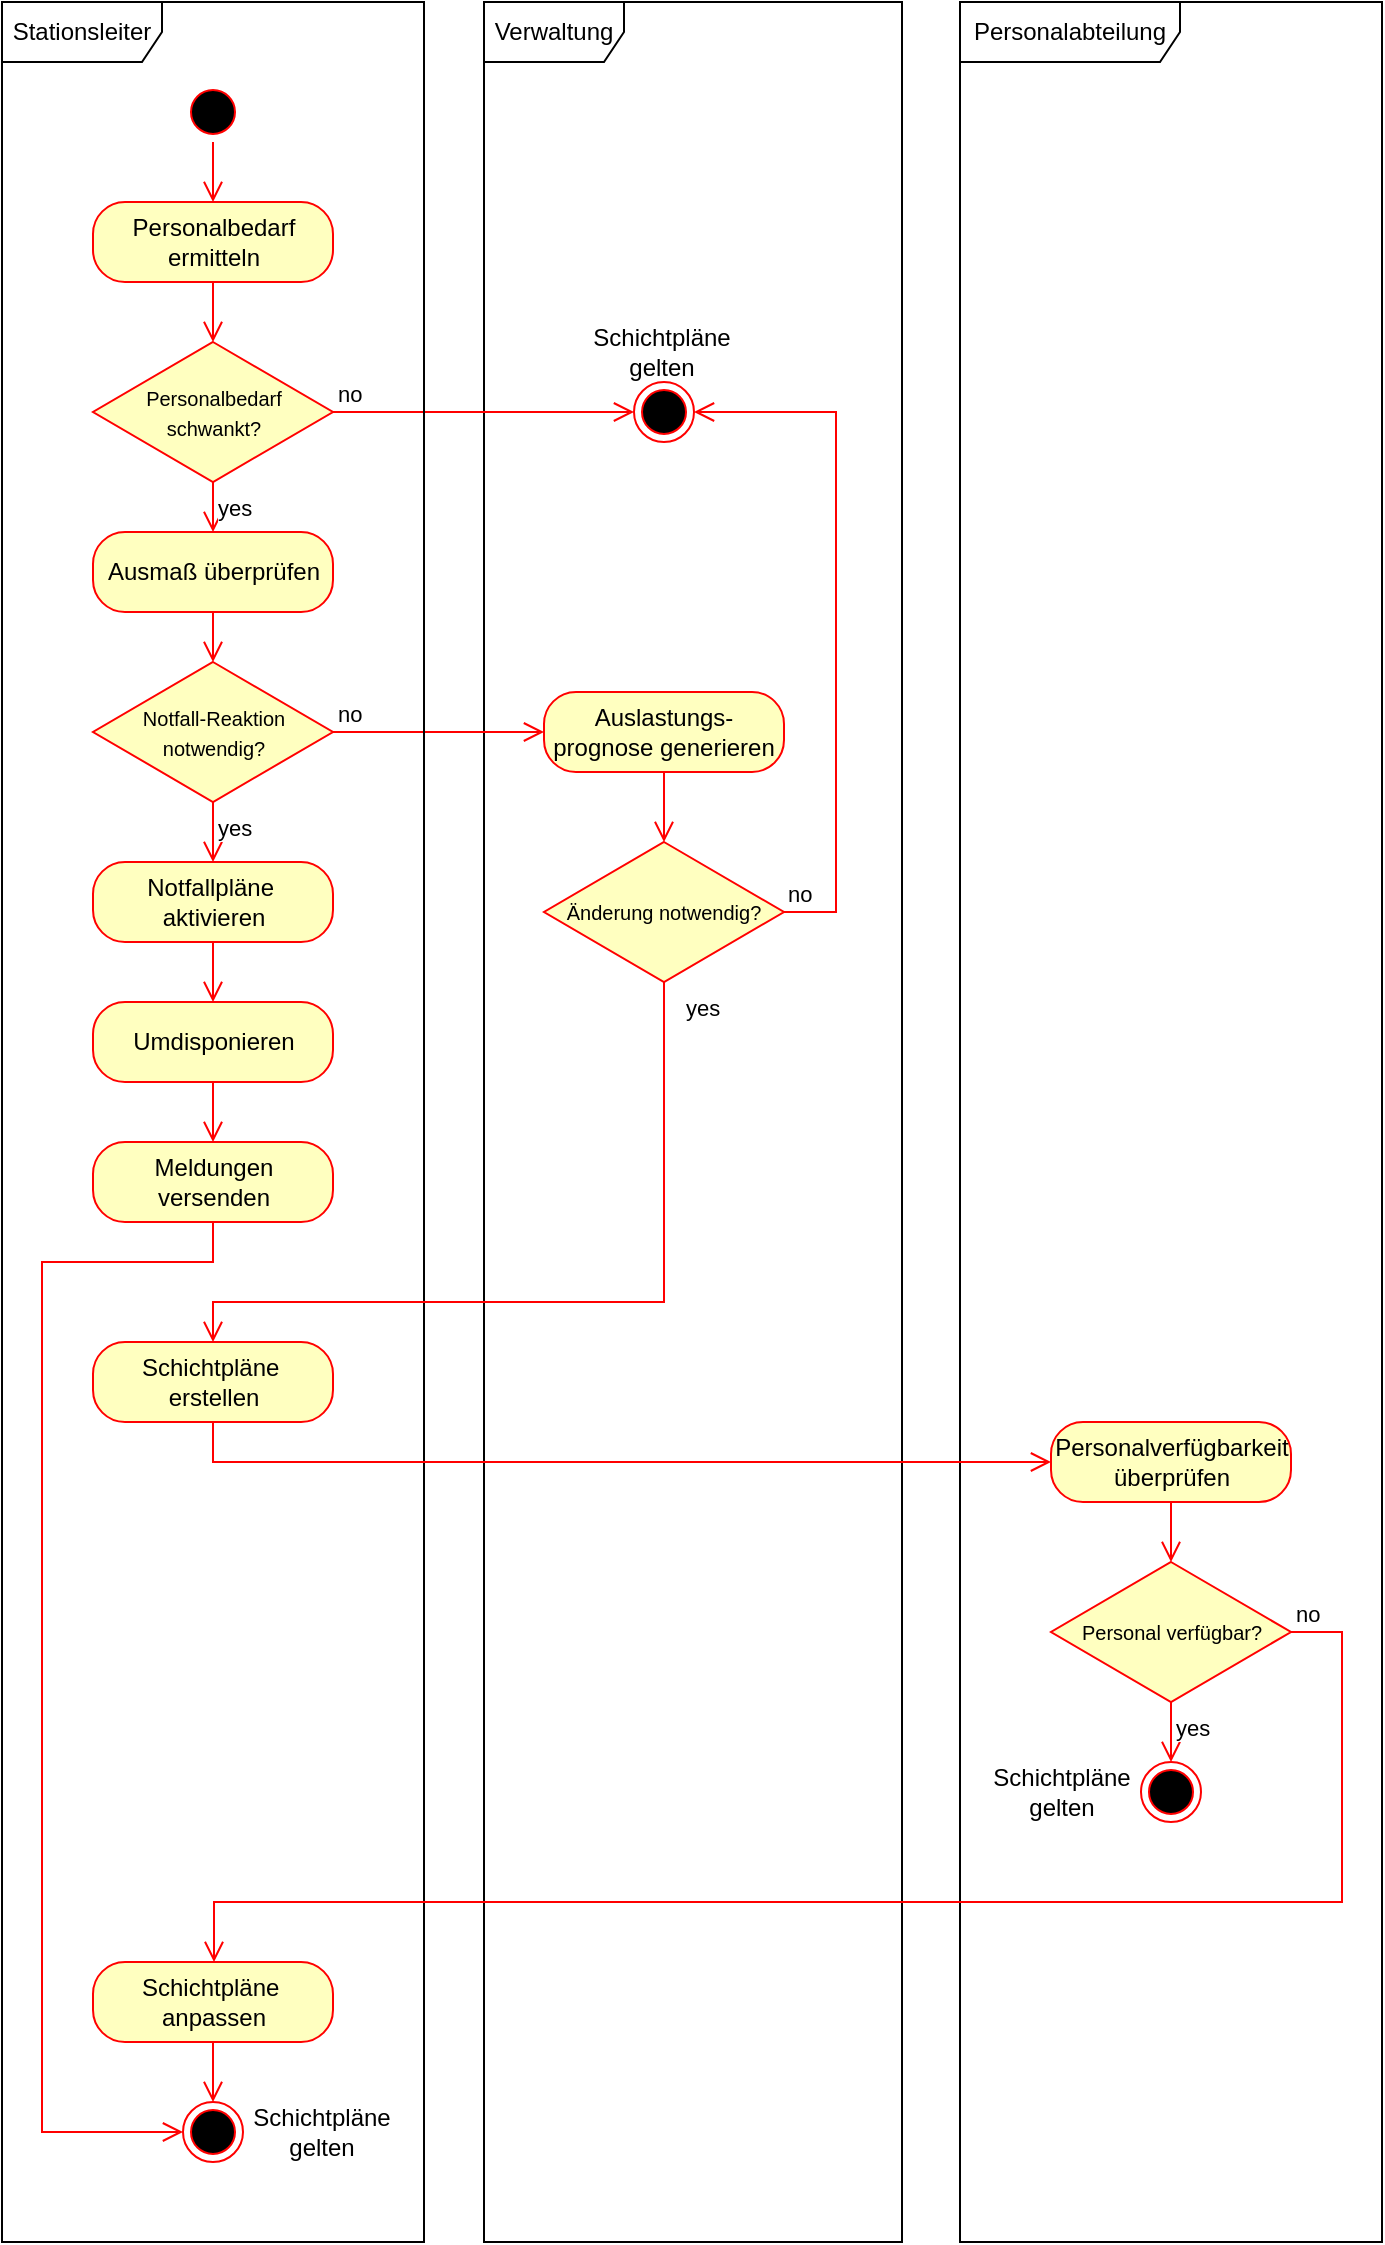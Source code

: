 <mxfile version="25.0.1">
  <diagram name="Page-1" id="9w_3ujbKpLc1M2opa2av">
    <mxGraphModel dx="880" dy="518" grid="1" gridSize="10" guides="1" tooltips="1" connect="1" arrows="1" fold="1" page="1" pageScale="1" pageWidth="827" pageHeight="1169" math="0" shadow="0">
      <root>
        <mxCell id="0" />
        <mxCell id="1" parent="0" />
        <mxCell id="Ud9RnY4P_eme2ktONrcu-2" value="Verwaltung" style="shape=umlFrame;whiteSpace=wrap;html=1;pointerEvents=0;width=70;height=30;" parent="1" vertex="1">
          <mxGeometry x="311" y="40" width="209" height="1120" as="geometry" />
        </mxCell>
        <mxCell id="Ud9RnY4P_eme2ktONrcu-15" value="no" style="edgeStyle=orthogonalEdgeStyle;html=1;align=left;verticalAlign=bottom;endArrow=open;endSize=8;strokeColor=#ff0000;rounded=0;exitX=1;exitY=0.5;exitDx=0;exitDy=0;entryX=0;entryY=0.5;entryDx=0;entryDy=0;" parent="1" source="Ud9RnY4P_eme2ktONrcu-13" target="Ud9RnY4P_eme2ktONrcu-29" edge="1">
          <mxGeometry x="-1" relative="1" as="geometry">
            <mxPoint x="354" y="245" as="targetPoint" />
            <Array as="points" />
            <mxPoint x="322.5" y="264.75" as="sourcePoint" />
          </mxGeometry>
        </mxCell>
        <mxCell id="Ud9RnY4P_eme2ktONrcu-23" value="no" style="edgeStyle=orthogonalEdgeStyle;html=1;align=left;verticalAlign=bottom;endArrow=open;endSize=8;strokeColor=#ff0000;rounded=0;exitX=1;exitY=0.5;exitDx=0;exitDy=0;entryX=0;entryY=0.5;entryDx=0;entryDy=0;" parent="1" source="nDPM8hH2_OgcgWuhqqHi-10" target="nDPM8hH2_OgcgWuhqqHi-35" edge="1">
          <mxGeometry x="-1" relative="1" as="geometry">
            <mxPoint x="570" y="275" as="targetPoint" />
            <Array as="points" />
            <mxPoint x="320" y="275" as="sourcePoint" />
          </mxGeometry>
        </mxCell>
        <mxCell id="Ud9RnY4P_eme2ktONrcu-26" value="Personalabteilung" style="shape=umlFrame;whiteSpace=wrap;html=1;pointerEvents=0;width=110;height=30;" parent="1" vertex="1">
          <mxGeometry x="549" y="40" width="211" height="1120" as="geometry" />
        </mxCell>
        <mxCell id="Ud9RnY4P_eme2ktONrcu-1" value="Stationsleiter" style="shape=umlFrame;whiteSpace=wrap;html=1;pointerEvents=0;width=80;height=30;" parent="1" vertex="1">
          <mxGeometry x="70" y="40" width="211" height="1120" as="geometry" />
        </mxCell>
        <mxCell id="Ud9RnY4P_eme2ktONrcu-31" value="yes" style="edgeStyle=orthogonalEdgeStyle;html=1;align=left;verticalAlign=top;endArrow=open;endSize=8;strokeColor=#ff0000;rounded=0;exitX=0.5;exitY=1;exitDx=0;exitDy=0;entryX=0.5;entryY=0;entryDx=0;entryDy=0;" parent="1" source="Ud9RnY4P_eme2ktONrcu-30" target="Ud9RnY4P_eme2ktONrcu-33" edge="1">
          <mxGeometry x="-1" y="9" relative="1" as="geometry">
            <mxPoint x="413.79" y="570" as="targetPoint" />
            <mxPoint x="413.79" y="540" as="sourcePoint" />
            <Array as="points">
              <mxPoint x="401" y="690" />
              <mxPoint x="176" y="690" />
            </Array>
            <mxPoint as="offset" />
          </mxGeometry>
        </mxCell>
        <mxCell id="Ud9RnY4P_eme2ktONrcu-48" value="" style="edgeStyle=orthogonalEdgeStyle;html=1;verticalAlign=bottom;endArrow=open;endSize=8;strokeColor=#ff0000;rounded=0;exitX=0.5;exitY=1;exitDx=0;exitDy=0;entryX=0;entryY=0.5;entryDx=0;entryDy=0;" parent="1" source="Ud9RnY4P_eme2ktONrcu-33" target="Ud9RnY4P_eme2ktONrcu-38" edge="1">
          <mxGeometry relative="1" as="geometry">
            <mxPoint x="410" y="740" as="targetPoint" />
            <mxPoint x="410" y="715" as="sourcePoint" />
            <Array as="points">
              <mxPoint x="176" y="770" />
            </Array>
          </mxGeometry>
        </mxCell>
        <mxCell id="Ud9RnY4P_eme2ktONrcu-56" value="no" style="edgeStyle=orthogonalEdgeStyle;html=1;align=left;verticalAlign=bottom;endArrow=open;endSize=8;strokeColor=#ff0000;rounded=0;exitX=1;exitY=0.5;exitDx=0;exitDy=0;entryX=0.5;entryY=0;entryDx=0;entryDy=0;" parent="1" source="Ud9RnY4P_eme2ktONrcu-39" target="Ud9RnY4P_eme2ktONrcu-44" edge="1">
          <mxGeometry x="-1" relative="1" as="geometry">
            <mxPoint x="160.0" y="1020" as="targetPoint" />
            <Array as="points">
              <mxPoint x="740" y="855" />
              <mxPoint x="740" y="990" />
              <mxPoint x="176" y="990" />
              <mxPoint x="176" y="1020" />
            </Array>
            <mxPoint x="780" y="865" as="sourcePoint" />
          </mxGeometry>
        </mxCell>
        <mxCell id="7dSmb0a8KmJFxkWQPUef-2" value="" style="group" vertex="1" connectable="0" parent="1">
          <mxGeometry x="341" y="230" width="146" height="300" as="geometry" />
        </mxCell>
        <mxCell id="nDPM8hH2_OgcgWuhqqHi-35" value="Auslastungs-&lt;div&gt;prognose generieren&lt;/div&gt;" style="rounded=1;whiteSpace=wrap;html=1;arcSize=40;fontColor=#000000;fillColor=#ffffc0;strokeColor=#ff0000;" parent="7dSmb0a8KmJFxkWQPUef-2" vertex="1">
          <mxGeometry y="155" width="120" height="40" as="geometry" />
        </mxCell>
        <mxCell id="Ud9RnY4P_eme2ktONrcu-29" value="" style="ellipse;html=1;shape=endState;fillColor=#000000;strokeColor=#ff0000;" parent="7dSmb0a8KmJFxkWQPUef-2" vertex="1">
          <mxGeometry x="45" width="30" height="30" as="geometry" />
        </mxCell>
        <mxCell id="Ud9RnY4P_eme2ktONrcu-30" value="&lt;span style=&quot;font-size: 10px;&quot;&gt;Änderung notwendig?&lt;/span&gt;" style="rhombus;whiteSpace=wrap;html=1;fontColor=#000000;fillColor=#ffffc0;strokeColor=#ff0000;container=0;" parent="7dSmb0a8KmJFxkWQPUef-2" vertex="1">
          <mxGeometry y="230" width="120" height="70" as="geometry" />
        </mxCell>
        <mxCell id="Ud9RnY4P_eme2ktONrcu-32" value="" style="edgeStyle=orthogonalEdgeStyle;html=1;verticalAlign=bottom;endArrow=open;endSize=8;strokeColor=#ff0000;rounded=0;exitX=0.5;exitY=1;exitDx=0;exitDy=0;entryX=0.5;entryY=0;entryDx=0;entryDy=0;" parent="7dSmb0a8KmJFxkWQPUef-2" source="nDPM8hH2_OgcgWuhqqHi-35" target="Ud9RnY4P_eme2ktONrcu-30" edge="1">
          <mxGeometry relative="1" as="geometry">
            <mxPoint x="59.63" y="220" as="targetPoint" />
            <mxPoint x="59.63" y="195" as="sourcePoint" />
          </mxGeometry>
        </mxCell>
        <mxCell id="Ud9RnY4P_eme2ktONrcu-36" value="no" style="edgeStyle=orthogonalEdgeStyle;html=1;align=left;verticalAlign=bottom;endArrow=open;endSize=8;strokeColor=#ff0000;rounded=0;exitX=1;exitY=0.5;exitDx=0;exitDy=0;entryX=1;entryY=0.5;entryDx=0;entryDy=0;" parent="7dSmb0a8KmJFxkWQPUef-2" source="Ud9RnY4P_eme2ktONrcu-30" target="Ud9RnY4P_eme2ktONrcu-29" edge="1">
          <mxGeometry x="-1" relative="1" as="geometry">
            <mxPoint x="196" y="390.702" as="targetPoint" />
            <Array as="points">
              <mxPoint x="146" y="265" />
              <mxPoint x="146" y="15" />
            </Array>
            <mxPoint x="146" y="264.69" as="sourcePoint" />
          </mxGeometry>
        </mxCell>
        <mxCell id="7dSmb0a8KmJFxkWQPUef-3" value="" style="group" vertex="1" connectable="0" parent="1">
          <mxGeometry x="594.5" y="750" width="120" height="200" as="geometry" />
        </mxCell>
        <mxCell id="Ud9RnY4P_eme2ktONrcu-38" value="Personalverfügbarkeit&lt;div&gt;überprüfen&lt;/div&gt;" style="rounded=1;whiteSpace=wrap;html=1;arcSize=40;fontColor=#000000;fillColor=#ffffc0;strokeColor=#ff0000;" parent="7dSmb0a8KmJFxkWQPUef-3" vertex="1">
          <mxGeometry width="120" height="40" as="geometry" />
        </mxCell>
        <mxCell id="Ud9RnY4P_eme2ktONrcu-39" value="&lt;span style=&quot;font-size: 10px;&quot;&gt;Personal verfügbar?&lt;/span&gt;" style="rhombus;whiteSpace=wrap;html=1;fontColor=#000000;fillColor=#ffffc0;strokeColor=#ff0000;container=0;" parent="7dSmb0a8KmJFxkWQPUef-3" vertex="1">
          <mxGeometry y="70" width="120" height="70" as="geometry" />
        </mxCell>
        <mxCell id="Ud9RnY4P_eme2ktONrcu-40" value="yes" style="edgeStyle=orthogonalEdgeStyle;html=1;align=left;verticalAlign=top;endArrow=open;endSize=8;strokeColor=#ff0000;rounded=0;exitX=0.5;exitY=1;exitDx=0;exitDy=0;entryX=0.5;entryY=0;entryDx=0;entryDy=0;" parent="7dSmb0a8KmJFxkWQPUef-3" source="Ud9RnY4P_eme2ktONrcu-39" target="Ud9RnY4P_eme2ktONrcu-41" edge="1">
          <mxGeometry x="-1" relative="1" as="geometry">
            <mxPoint x="59.6" y="180" as="targetPoint" />
            <mxPoint x="59.6" y="150" as="sourcePoint" />
          </mxGeometry>
        </mxCell>
        <mxCell id="Ud9RnY4P_eme2ktONrcu-41" value="" style="ellipse;html=1;shape=endState;fillColor=#000000;strokeColor=#ff0000;" parent="7dSmb0a8KmJFxkWQPUef-3" vertex="1">
          <mxGeometry x="45" y="170" width="30" height="30" as="geometry" />
        </mxCell>
        <mxCell id="Ud9RnY4P_eme2ktONrcu-47" value="" style="edgeStyle=orthogonalEdgeStyle;html=1;verticalAlign=bottom;endArrow=open;endSize=8;strokeColor=#ff0000;rounded=0;exitX=0.5;exitY=1;exitDx=0;exitDy=0;entryX=0.5;entryY=0;entryDx=0;entryDy=0;" parent="7dSmb0a8KmJFxkWQPUef-3" source="Ud9RnY4P_eme2ktONrcu-38" target="Ud9RnY4P_eme2ktONrcu-39" edge="1">
          <mxGeometry relative="1" as="geometry">
            <mxPoint x="59.62" y="55" as="targetPoint" />
            <mxPoint x="59.62" y="30" as="sourcePoint" />
          </mxGeometry>
        </mxCell>
        <mxCell id="nDPM8hH2_OgcgWuhqqHi-1" value="" style="ellipse;html=1;shape=startState;fillColor=#000000;strokeColor=#ff0000;" parent="1" vertex="1">
          <mxGeometry x="160.5" y="80" width="30" height="30" as="geometry" />
        </mxCell>
        <mxCell id="nDPM8hH2_OgcgWuhqqHi-5" value="" style="edgeStyle=orthogonalEdgeStyle;html=1;verticalAlign=bottom;endArrow=open;endSize=8;strokeColor=#ff0000;rounded=0;exitX=0.5;exitY=1;exitDx=0;exitDy=0;entryX=0.5;entryY=0;entryDx=0;entryDy=0;" parent="1" source="nDPM8hH2_OgcgWuhqqHi-1" target="Ud9RnY4P_eme2ktONrcu-4" edge="1">
          <mxGeometry relative="1" as="geometry">
            <mxPoint x="175.5" y="140" as="targetPoint" />
            <mxPoint x="175.5" y="180" as="sourcePoint" />
          </mxGeometry>
        </mxCell>
        <mxCell id="Ud9RnY4P_eme2ktONrcu-4" value="Personalbedarf ermitteln" style="rounded=1;whiteSpace=wrap;html=1;arcSize=40;fontColor=#000000;fillColor=#ffffc0;strokeColor=#ff0000;" parent="1" vertex="1">
          <mxGeometry x="115.5" y="140" width="120" height="40" as="geometry" />
        </mxCell>
        <mxCell id="Ud9RnY4P_eme2ktONrcu-9" value="" style="edgeStyle=orthogonalEdgeStyle;html=1;verticalAlign=bottom;endArrow=open;endSize=8;strokeColor=#ff0000;rounded=0;exitX=0.5;exitY=1;exitDx=0;exitDy=0;entryX=0.5;entryY=0;entryDx=0;entryDy=0;" parent="1" source="Ud9RnY4P_eme2ktONrcu-4" target="Ud9RnY4P_eme2ktONrcu-13" edge="1">
          <mxGeometry relative="1" as="geometry">
            <mxPoint x="175.5" y="210" as="targetPoint" />
            <mxPoint x="185.5" y="120" as="sourcePoint" />
          </mxGeometry>
        </mxCell>
        <mxCell id="Ud9RnY4P_eme2ktONrcu-13" value="&lt;span style=&quot;font-size: 10px;&quot;&gt;Personalbedarf&lt;/span&gt;&lt;div&gt;&lt;span style=&quot;font-size: 10px;&quot;&gt;schwankt?&lt;/span&gt;&lt;/div&gt;" style="rhombus;whiteSpace=wrap;html=1;fontColor=#000000;fillColor=#ffffc0;strokeColor=#ff0000;container=0;" parent="1" vertex="1">
          <mxGeometry x="115.5" y="210" width="120" height="70" as="geometry" />
        </mxCell>
        <mxCell id="nDPM8hH2_OgcgWuhqqHi-10" value="&lt;span style=&quot;font-size: 10px;&quot;&gt;Notfall-Reaktion notwendig?&lt;/span&gt;" style="rhombus;whiteSpace=wrap;html=1;fontColor=#000000;fillColor=#ffffc0;strokeColor=#ff0000;container=0;" parent="1" vertex="1">
          <mxGeometry x="115.5" y="370" width="120" height="70" as="geometry" />
        </mxCell>
        <mxCell id="Ud9RnY4P_eme2ktONrcu-16" value="yes" style="edgeStyle=orthogonalEdgeStyle;html=1;align=left;verticalAlign=top;endArrow=open;endSize=8;strokeColor=#ff0000;rounded=0;exitX=0.5;exitY=1;exitDx=0;exitDy=0;entryX=0.5;entryY=0;entryDx=0;entryDy=0;" parent="1" source="Ud9RnY4P_eme2ktONrcu-13" target="Ud9RnY4P_eme2ktONrcu-17" edge="1">
          <mxGeometry x="-1" relative="1" as="geometry">
            <mxPoint x="175.25" y="365" as="targetPoint" />
            <mxPoint x="175.25" y="340" as="sourcePoint" />
          </mxGeometry>
        </mxCell>
        <mxCell id="Ud9RnY4P_eme2ktONrcu-17" value="Ausmaß überprüfen" style="rounded=1;whiteSpace=wrap;html=1;arcSize=40;fontColor=#000000;fillColor=#ffffc0;strokeColor=#ff0000;container=0;" parent="1" vertex="1">
          <mxGeometry x="115.5" y="305" width="120" height="40" as="geometry" />
        </mxCell>
        <mxCell id="Ud9RnY4P_eme2ktONrcu-19" value="" style="edgeStyle=orthogonalEdgeStyle;html=1;verticalAlign=bottom;endArrow=open;endSize=8;strokeColor=#ff0000;rounded=0;exitX=0.5;exitY=1;exitDx=0;exitDy=0;entryX=0.5;entryY=0;entryDx=0;entryDy=0;" parent="1" source="Ud9RnY4P_eme2ktONrcu-17" target="nDPM8hH2_OgcgWuhqqHi-10" edge="1">
          <mxGeometry relative="1" as="geometry">
            <mxPoint x="255.5" y="460" as="targetPoint" />
            <mxPoint x="255.5" y="420" as="sourcePoint" />
          </mxGeometry>
        </mxCell>
        <mxCell id="Ud9RnY4P_eme2ktONrcu-24" value="yes" style="edgeStyle=orthogonalEdgeStyle;html=1;align=left;verticalAlign=top;endArrow=open;endSize=8;strokeColor=#ff0000;rounded=0;exitX=0.5;exitY=1;exitDx=0;exitDy=0;entryX=0.5;entryY=0;entryDx=0;entryDy=0;" parent="1" source="nDPM8hH2_OgcgWuhqqHi-10" target="nDPM8hH2_OgcgWuhqqHi-30" edge="1">
          <mxGeometry x="-1" relative="1" as="geometry">
            <mxPoint x="185.5" y="390" as="targetPoint" />
            <mxPoint x="185.5" y="330" as="sourcePoint" />
          </mxGeometry>
        </mxCell>
        <mxCell id="nDPM8hH2_OgcgWuhqqHi-30" value="Notfallpläne&amp;nbsp;&lt;div&gt;aktivieren&lt;/div&gt;" style="rounded=1;whiteSpace=wrap;html=1;arcSize=40;fontColor=#000000;fillColor=#ffffc0;strokeColor=#ff0000;container=0;" parent="1" vertex="1">
          <mxGeometry x="115.5" y="470" width="120" height="40" as="geometry" />
        </mxCell>
        <mxCell id="Ud9RnY4P_eme2ktONrcu-3" value="Umdisponieren" style="rounded=1;whiteSpace=wrap;html=1;arcSize=40;fontColor=#000000;fillColor=#ffffc0;strokeColor=#ff0000;container=0;" parent="1" vertex="1">
          <mxGeometry x="115.5" y="540" width="120" height="40" as="geometry" />
        </mxCell>
        <mxCell id="Ud9RnY4P_eme2ktONrcu-10" value="Meldungen versenden" style="rounded=1;whiteSpace=wrap;html=1;arcSize=40;fontColor=#000000;fillColor=#ffffc0;strokeColor=#ff0000;container=0;" parent="1" vertex="1">
          <mxGeometry x="115.5" y="610" width="120" height="40" as="geometry" />
        </mxCell>
        <mxCell id="Ud9RnY4P_eme2ktONrcu-33" value="Schichtpläne&amp;nbsp;&lt;div&gt;erstellen&lt;/div&gt;" style="rounded=1;whiteSpace=wrap;html=1;arcSize=40;fontColor=#000000;fillColor=#ffffc0;strokeColor=#ff0000;" parent="1" vertex="1">
          <mxGeometry x="115.5" y="710" width="120" height="40" as="geometry" />
        </mxCell>
        <mxCell id="Ud9RnY4P_eme2ktONrcu-49" value="" style="edgeStyle=orthogonalEdgeStyle;html=1;verticalAlign=bottom;endArrow=open;endSize=8;strokeColor=#ff0000;rounded=0;exitX=0.5;exitY=1;exitDx=0;exitDy=0;entryX=0.5;entryY=0;entryDx=0;entryDy=0;" parent="1" source="nDPM8hH2_OgcgWuhqqHi-30" target="Ud9RnY4P_eme2ktONrcu-3" edge="1">
          <mxGeometry relative="1" as="geometry">
            <mxPoint x="175.28" y="540" as="targetPoint" />
            <mxPoint x="175.28" y="515" as="sourcePoint" />
          </mxGeometry>
        </mxCell>
        <mxCell id="Ud9RnY4P_eme2ktONrcu-50" value="" style="edgeStyle=orthogonalEdgeStyle;html=1;verticalAlign=bottom;endArrow=open;endSize=8;strokeColor=#ff0000;rounded=0;exitX=0.5;exitY=1;exitDx=0;exitDy=0;entryX=0.5;entryY=0;entryDx=0;entryDy=0;" parent="1" source="Ud9RnY4P_eme2ktONrcu-3" target="Ud9RnY4P_eme2ktONrcu-10" edge="1">
          <mxGeometry relative="1" as="geometry">
            <mxPoint x="175.28" y="605" as="targetPoint" />
            <mxPoint x="175.28" y="580" as="sourcePoint" />
          </mxGeometry>
        </mxCell>
        <mxCell id="Ud9RnY4P_eme2ktONrcu-55" value="" style="group" parent="1" vertex="1" connectable="0">
          <mxGeometry x="115.5" y="1020" width="135" height="100" as="geometry" />
        </mxCell>
        <mxCell id="Ud9RnY4P_eme2ktONrcu-44" value="Schichtpläne&amp;nbsp;&lt;div&gt;anpassen&lt;/div&gt;" style="rounded=1;whiteSpace=wrap;html=1;arcSize=40;fontColor=#000000;fillColor=#ffffc0;strokeColor=#ff0000;" parent="Ud9RnY4P_eme2ktONrcu-55" vertex="1">
          <mxGeometry width="120" height="40" as="geometry" />
        </mxCell>
        <mxCell id="Ud9RnY4P_eme2ktONrcu-45" value="" style="ellipse;html=1;shape=endState;fillColor=#000000;strokeColor=#ff0000;" parent="Ud9RnY4P_eme2ktONrcu-55" vertex="1">
          <mxGeometry x="45" y="70" width="30" height="30" as="geometry" />
        </mxCell>
        <mxCell id="Ud9RnY4P_eme2ktONrcu-46" value="" style="edgeStyle=orthogonalEdgeStyle;html=1;verticalAlign=bottom;endArrow=open;endSize=8;strokeColor=#ff0000;rounded=0;exitX=0.5;exitY=1;exitDx=0;exitDy=0;entryX=0.5;entryY=0;entryDx=0;entryDy=0;" parent="Ud9RnY4P_eme2ktONrcu-55" source="Ud9RnY4P_eme2ktONrcu-44" target="Ud9RnY4P_eme2ktONrcu-45" edge="1">
          <mxGeometry relative="1" as="geometry">
            <mxPoint x="59.62" y="75" as="targetPoint" />
            <mxPoint x="59.62" y="50" as="sourcePoint" />
          </mxGeometry>
        </mxCell>
        <mxCell id="7dSmb0a8KmJFxkWQPUef-5" value="Schichtpläne&lt;div&gt;gelten&lt;/div&gt;" style="text;html=1;align=center;verticalAlign=middle;whiteSpace=wrap;rounded=0;" vertex="1" parent="Ud9RnY4P_eme2ktONrcu-55">
          <mxGeometry x="84.5" y="70" width="60" height="30" as="geometry" />
        </mxCell>
        <mxCell id="7dSmb0a8KmJFxkWQPUef-4" value="" style="edgeStyle=orthogonalEdgeStyle;html=1;verticalAlign=bottom;endArrow=open;endSize=8;strokeColor=#ff0000;rounded=0;exitX=0.5;exitY=1;exitDx=0;exitDy=0;entryX=0;entryY=0.5;entryDx=0;entryDy=0;" edge="1" parent="1" source="Ud9RnY4P_eme2ktONrcu-10" target="Ud9RnY4P_eme2ktONrcu-45">
          <mxGeometry relative="1" as="geometry">
            <mxPoint x="175.02" y="690" as="targetPoint" />
            <mxPoint x="175.02" y="660" as="sourcePoint" />
            <Array as="points">
              <mxPoint x="176" y="670" />
              <mxPoint x="90" y="670" />
              <mxPoint x="90" y="1105" />
            </Array>
          </mxGeometry>
        </mxCell>
        <mxCell id="7dSmb0a8KmJFxkWQPUef-6" value="Schichtpläne&lt;div&gt;gelten&lt;/div&gt;" style="text;html=1;align=center;verticalAlign=middle;whiteSpace=wrap;rounded=0;" vertex="1" parent="1">
          <mxGeometry x="570" y="920" width="60" height="30" as="geometry" />
        </mxCell>
        <mxCell id="7dSmb0a8KmJFxkWQPUef-7" value="Schichtpläne&lt;div&gt;gelten&lt;/div&gt;" style="text;html=1;align=center;verticalAlign=middle;whiteSpace=wrap;rounded=0;" vertex="1" parent="1">
          <mxGeometry x="370" y="200" width="60" height="30" as="geometry" />
        </mxCell>
      </root>
    </mxGraphModel>
  </diagram>
</mxfile>
